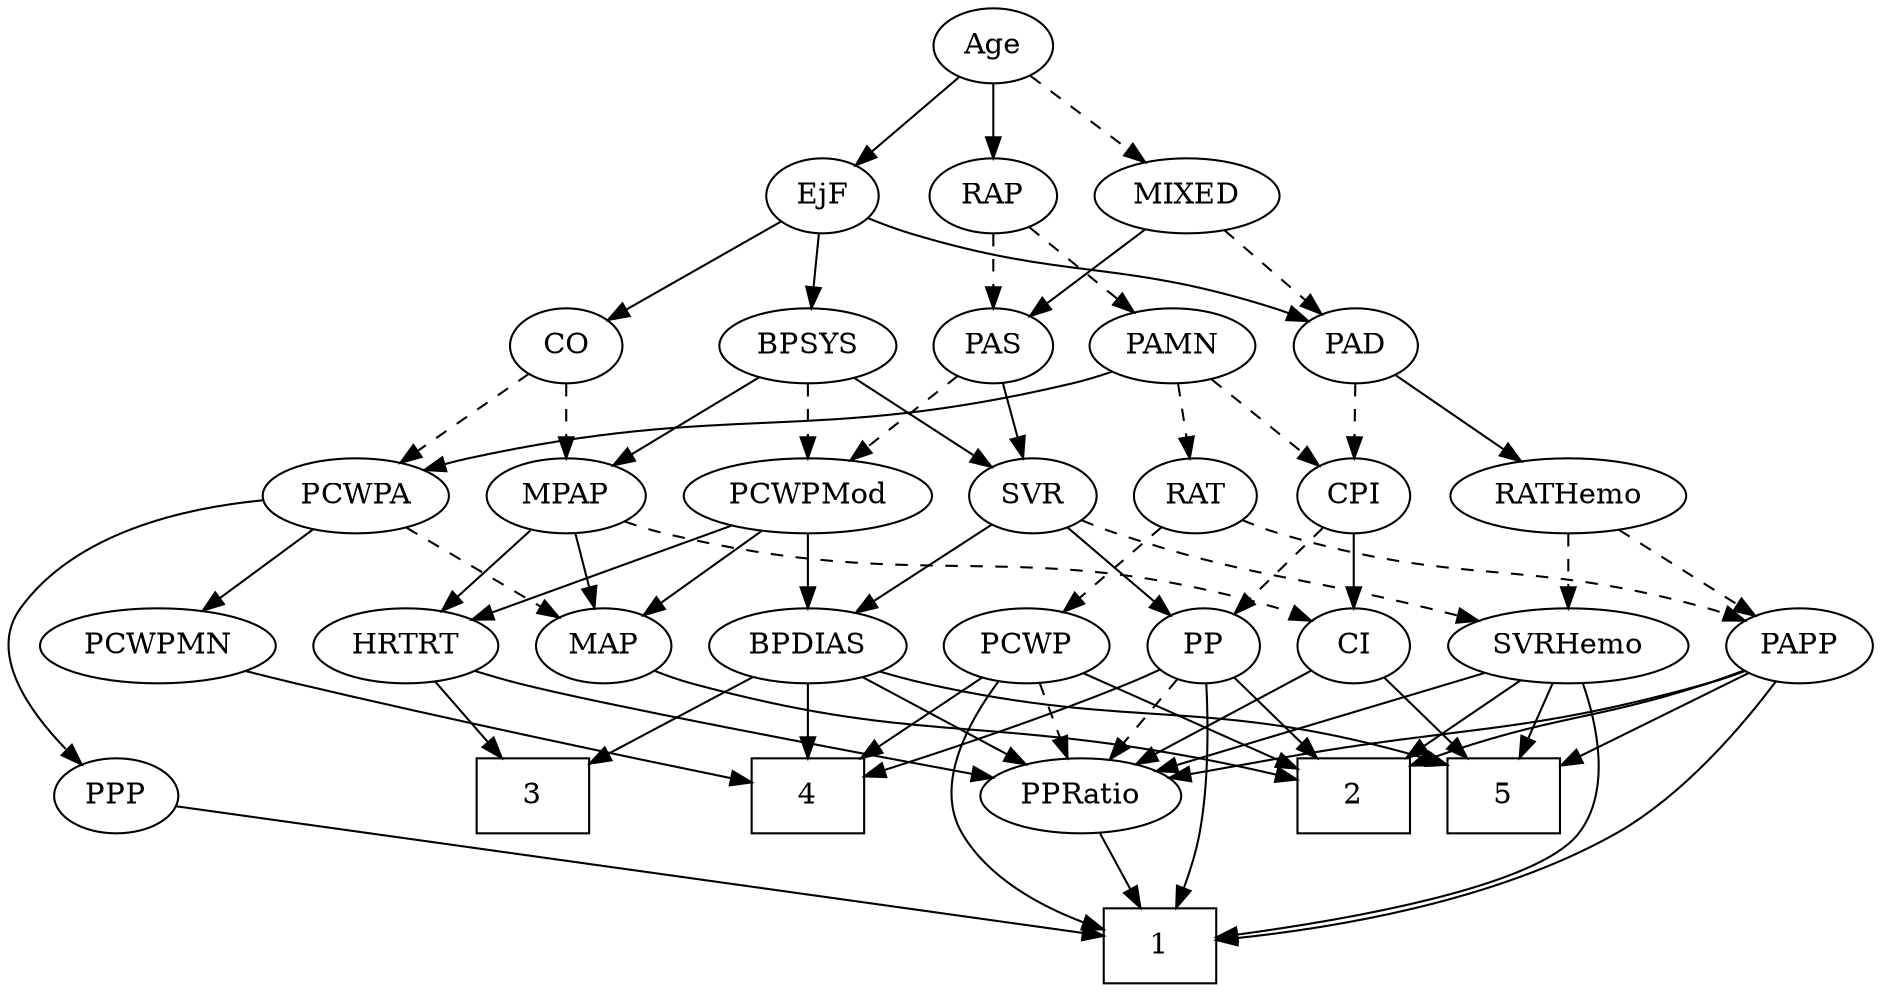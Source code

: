 strict digraph {
	graph [bb="0,0,825.8,468"];
	node [label="\N"];
	1	[height=0.5,
		pos="508.95,18",
		shape=box,
		width=0.75];
	2	[height=0.5,
		pos="597.95,90",
		shape=box,
		width=0.75];
	3	[height=0.5,
		pos="226.95,90",
		shape=box,
		width=0.75];
	4	[height=0.5,
		pos="351.95,90",
		shape=box,
		width=0.75];
	5	[height=0.5,
		pos="669.95,90",
		shape=box,
		width=0.75];
	Age	[height=0.5,
		pos="434.95,450",
		width=0.75];
	EjF	[height=0.5,
		pos="356.95,378",
		width=0.75];
	Age -> EjF	[pos="e,372.33,392.8 419.54,435.17 408.22,425.01 392.64,411.03 379.86,399.56",
		style=solid];
	RAP	[height=0.5,
		pos="434.95,378",
		width=0.77632];
	Age -> RAP	[pos="e,434.95,396.1 434.95,431.7 434.95,423.98 434.95,414.71 434.95,406.11",
		style=solid];
	MIXED	[height=0.5,
		pos="520.95,378",
		width=1.1193];
	Age -> MIXED	[pos="e,502.33,394.16 451.53,435.5 463.69,425.61 480.45,411.96 494.46,400.56",
		style=dashed];
	BPSYS	[height=0.5,
		pos="351.95,306",
		width=1.0471];
	EjF -> BPSYS	[pos="e,353.17,324.1 355.72,359.7 355.17,351.98 354.5,342.71 353.89,334.11",
		style=solid];
	PAD	[height=0.5,
		pos="598.95,306",
		width=0.79437];
	EjF -> PAD	[pos="e,577.15,317.66 378.82,367.1 384.93,364.56 391.63,361.99 397.95,360 468.71,337.71 490.51,347.27 560.95,324 563.21,323.25 565.52,\
322.42 567.82,321.53",
		style=solid];
	CO	[height=0.5,
		pos="246.95,306",
		width=0.75];
	EjF -> CO	[pos="e,265.89,319.05 337.79,364.81 320.28,353.67 294.19,337.06 274.46,324.5",
		style=solid];
	PAS	[height=0.5,
		pos="434.95,306",
		width=0.75];
	RAP -> PAS	[pos="e,434.95,324.1 434.95,359.7 434.95,351.98 434.95,342.71 434.95,334.11",
		style=dashed];
	PAMN	[height=0.5,
		pos="515.95,306",
		width=1.011];
	RAP -> PAMN	[pos="e,498.58,322.01 450.96,363.17 462.33,353.34 477.84,339.93 490.86,328.69",
		style=dashed];
	MIXED -> PAD	[pos="e,583.28,321.07 538.26,361.46 549.31,351.55 563.76,338.59 575.78,327.79",
		style=dashed];
	MIXED -> PAS	[pos="e,451.54,320.5 502.29,361.81 489.77,351.62 473.15,338.09 459.55,327.02",
		style=solid];
	MPAP	[height=0.5,
		pos="246.95,234",
		width=0.97491];
	MAP	[height=0.5,
		pos="260.95,162",
		width=0.84854];
	MPAP -> MAP	[pos="e,257.5,180.28 250.34,216.05 251.88,208.35 253.75,199.03 255.48,190.36",
		style=solid];
	CI	[height=0.5,
		pos="598.95,162",
		width=0.75];
	MPAP -> CI	[pos="e,578.44,174.02 273.15,221.71 278.93,219.55 285.08,217.5 290.95,216 409.1,185.81 445.98,214.45 562.95,180 564.89,179.43 566.86,178.77 \
568.82,178.04",
		style=dashed];
	HRTRT	[height=0.5,
		pos="172.95,162",
		width=1.1013];
	MPAP -> HRTRT	[pos="e,189.49,178.64 230.9,217.81 220.95,208.4 207.99,196.14 196.85,185.61",
		style=solid];
	BPSYS -> MPAP	[pos="e,267.55,248.73 330.96,291 315.26,280.54 293.6,266.1 276.21,254.5",
		style=solid];
	SVR	[height=0.5,
		pos="449.95,234",
		width=0.77632];
	BPSYS -> SVR	[pos="e,431.98,247.84 372.26,290.5 387.11,279.89 407.4,265.4 423.51,253.88",
		style=solid];
	PCWPMod	[height=0.5,
		pos="351.95,234",
		width=1.4443];
	BPSYS -> PCWPMod	[pos="e,351.95,252.1 351.95,287.7 351.95,279.98 351.95,270.71 351.95,262.11",
		style=dashed];
	RATHemo	[height=0.5,
		pos="693.95,234",
		width=1.3721];
	PAD -> RATHemo	[pos="e,672.85,250.55 616.82,291.83 630.24,281.94 648.93,268.18 664.54,256.67",
		style=solid];
	CPI	[height=0.5,
		pos="596.95,234",
		width=0.75];
	PAD -> CPI	[pos="e,597.44,252.1 598.46,287.7 598.24,279.98 597.97,270.71 597.73,262.11",
		style=dashed];
	CO -> MPAP	[pos="e,246.95,252.1 246.95,287.7 246.95,279.98 246.95,270.71 246.95,262.11",
		style=dashed];
	PCWPA	[height=0.5,
		pos="151.95,234",
		width=1.1555];
	CO -> PCWPA	[pos="e,172.23,249.94 229.53,292.16 215.88,282.1 196.6,267.9 180.68,256.17",
		style=dashed];
	PAS -> SVR	[pos="e,446.25,252.28 438.58,288.05 440.25,280.26 442.28,270.82 444.15,262.08",
		style=solid];
	PAS -> PCWPMod	[pos="e,370.93,251.01 418.55,291.17 407.21,281.6 391.85,268.65 378.75,257.6",
		style=dashed];
	PAMN -> CPI	[pos="e,581.06,248.74 533.53,289.81 545.13,279.78 560.48,266.52 573.17,255.55",
		style=dashed];
	RAT	[height=0.5,
		pos="522.95,234",
		width=0.75827];
	PAMN -> RAT	[pos="e,521.24,252.1 517.68,287.7 518.45,279.98 519.38,270.71 520.24,262.11",
		style=dashed];
	PAMN -> PCWPA	[pos="e,182.7,246.28 489.14,293.73 483.23,291.57 476.94,289.51 470.95,288 354.43,258.57 320.03,279.12 202.95,252 199.53,251.21 196.01,\
250.28 192.5,249.28",
		style=solid];
	SVRHemo	[height=0.5,
		pos="693.95,162",
		width=1.3902];
	RATHemo -> SVRHemo	[pos="e,693.95,180.1 693.95,215.7 693.95,207.98 693.95,198.71 693.95,190.11",
		style=dashed];
	PAPP	[height=0.5,
		pos="793.95,162",
		width=0.88464];
	RATHemo -> PAPP	[pos="e,774.66,176.5 715.65,217.81 730.48,207.43 750.27,193.58 766.24,182.4",
		style=dashed];
	PP	[height=0.5,
		pos="526.95,162",
		width=0.75];
	CPI -> PP	[pos="e,541.44,177.49 582.45,218.5 572.69,208.73 559.64,195.69 548.65,184.7",
		style=dashed];
	CPI -> CI	[pos="e,598.46,180.1 597.45,215.7 597.67,207.98 597.93,198.71 598.18,190.11",
		style=solid];
	PCWP	[height=0.5,
		pos="446.95,162",
		width=0.97491];
	RAT -> PCWP	[pos="e,463.36,178.11 507.57,218.83 497.04,209.13 482.86,196.08 470.87,185.03",
		style=dashed];
	RAT -> PAPP	[pos="e,769.97,173.92 544.31,222.39 549.65,220.03 555.43,217.73 560.95,216 643.82,190.09 669.74,204.76 752.95,180 755.41,179.27 757.92,\
178.44 760.43,177.55",
		style=dashed];
	SVR -> SVRHemo	[pos="e,656.56,174.03 471.58,222.22 476.56,219.98 481.88,217.76 486.95,216 550.89,193.77 569.52,197.38 634.95,180 638.78,178.98 642.75,\
177.9 646.72,176.8",
		style=dashed];
	BPDIAS	[height=0.5,
		pos="351.95,162",
		width=1.1735];
	SVR -> BPDIAS	[pos="e,372.87,177.94 431.98,220.16 417.77,210.01 397.64,195.64 381.13,183.84",
		style=solid];
	SVR -> PP	[pos="e,511.66,176.91 465.53,218.83 476.57,208.81 491.54,195.19 503.95,183.92",
		style=solid];
	PCWPMod -> BPDIAS	[pos="e,351.95,180.1 351.95,215.7 351.95,207.98 351.95,198.71 351.95,190.11",
		style=solid];
	PCWPMod -> MAP	[pos="e,278.76,176.7 331.3,217.12 318.19,207.03 301.1,193.88 287.05,183.07",
		style=solid];
	PCWPMod -> HRTRT	[pos="e,201.88,174.31 318.7,220 288.28,208.1 243.28,190.5 211.34,178.01",
		style=solid];
	PCWPMN	[height=0.5,
		pos="64.952,162",
		width=1.3902];
	PCWPA -> PCWPMN	[pos="e,84.396,178.64 133.07,217.81 121.16,208.22 105.56,195.67 92.297,185",
		style=solid];
	PCWPA -> MAP	[pos="e,240.86,175.9 174.27,218.67 191.08,207.87 214.25,192.99 232.4,181.33",
		style=dashed];
	PPP	[height=0.5,
		pos="44.952,90",
		width=0.75];
	PCWPA -> PPP	[pos="e,30.326,105.15 110.89,230.48 76.536,225.96 29.476,213.57 5.9524,180 -8.7884,158.97 7.7986,131.47 23.664,112.64",
		style=solid];
	PCWPMN -> 4	[pos="e,324.82,96.828 102.33,149.91 109.49,147.88 116.94,145.82 123.95,144 190.91,126.58 269.64,108.89 314.88,98.995",
		style=solid];
	SVRHemo -> 1	[pos="e,536.24,22.272 702.88,144.05 711.74,124.62 721.89,92.789 705.95,72 686.65,46.82 597.88,30.926 546.33,23.653",
		style=solid];
	SVRHemo -> 2	[pos="e,621.56,108.21 672.65,145.46 660.11,136.33 644.02,124.59 629.98,114.35",
		style=solid];
	SVRHemo -> 5	[pos="e,675.88,108.28 688.14,144.05 685.44,136.18 682.16,126.62 679.14,117.79",
		style=solid];
	PPRatio	[height=0.5,
		pos="474.95,90",
		width=1.1013];
	SVRHemo -> PPRatio	[pos="e,506.54,101.1 657.79,149.44 618.84,136.99 556.99,117.22 516.18,104.18",
		style=solid];
	BPDIAS -> 3	[pos="e,254.2,106.26 327.26,147.17 308.91,136.9 283.6,122.73 263,111.19",
		style=solid];
	BPDIAS -> 4	[pos="e,351.95,108.1 351.95,143.7 351.95,135.98 351.95,126.71 351.95,118.11",
		style=solid];
	BPDIAS -> 5	[pos="e,642.76,104.83 383,149.73 389.53,147.62 396.42,145.59 402.95,144 500.87,120.23 532.7,137.39 633.15,107.75",
		style=solid];
	BPDIAS -> PPRatio	[pos="e,451.12,104.56 376.25,147.17 395.16,136.41 421.58,121.38 442.33,109.57",
		style=solid];
	MAP -> 2	[pos="e,570.63,97.728 284.3,149.96 289.68,147.73 295.44,145.59 300.95,144 397.41,116.16 425.42,127.25 523.95,108 535.96,105.65 548.99,\
102.77 560.72,100.06",
		style=solid];
	PP -> 1	[pos="e,515.04,36.429 527.6,143.82 527.99,125.81 527.81,96.746 523.95,72 522.63,63.496 520.38,54.421 518.02,46.227",
		style=solid];
	PP -> 2	[pos="e,580.5,108.2 541.66,146.5 550.75,137.54 562.64,125.81 573.15,115.45",
		style=solid];
	PP -> 4	[pos="e,379.1,100.65 505.75,150.66 500.92,148.39 495.79,146.06 490.95,144 456.63,129.38 416.78,114.38 388.57,104.09",
		style=solid];
	PP -> PPRatio	[pos="e,487.19,107.47 515.41,145.46 508.93,136.74 500.7,125.65 493.35,115.76",
		style=dashed];
	PPP -> 1	[pos="e,481.81,23.095 71.228,85.036 149.42,73.24 380.8,38.334 471.69,24.621",
		style=solid];
	PPRatio -> 1	[pos="e,500.56,36.275 483.18,72.055 487.05,64.091 491.75,54.411 496.08,45.51",
		style=solid];
	PCWP -> 1	[pos="e,481.58,28.33 436.48,144.64 426.03,126.04 413.21,95.251 425.95,72 435.86,53.909 454.87,41.098 472.2,32.608",
		style=solid];
	PCWP -> 2	[pos="e,570.81,103.58 472.23,149.28 496.63,137.97 533.86,120.71 561.48,107.91",
		style=solid];
	PCWP -> 4	[pos="e,375.18,108.11 427.73,146.83 415.04,137.48 398.11,125.01 383.48,114.23",
		style=solid];
	PCWP -> PPRatio	[pos="e,468.24,107.79 453.73,144.05 456.96,135.97 460.9,126.12 464.51,117.11",
		style=dashed];
	CI -> 5	[pos="e,652.5,108.2 613.66,146.5 622.75,137.54 634.64,125.81 645.15,115.45",
		style=solid];
	CI -> PPRatio	[pos="e,499.08,104.62 579.03,149.75 559.9,138.95 530.64,122.44 508.01,109.66",
		style=solid];
	PAPP -> 1	[pos="e,536.3,20.118 785.47,144.46 774.2,124.21 752.36,90.332 723.95,72 668.81,36.421 591.61,24.725 546.29,20.881",
		style=solid];
	PAPP -> 2	[pos="e,625.29,104.42 769.39,150.35 764.01,148.15 758.32,145.92 752.95,144 703.77,126.41 687.31,127.65 634.78,108.04",
		style=solid];
	PAPP -> 5	[pos="e,697.25,106.41 772.07,148.65 753.82,138.34 727.44,123.45 706.06,111.39",
		style=solid];
	PAPP -> PPRatio	[pos="e,510.5,98.001 769.97,150.09 764.46,147.85 758.56,145.67 752.95,144 670.17,119.33 646.79,124.28 561.95,108 548.46,105.41 533.81,\
102.56 520.43,99.946",
		style=solid];
	HRTRT -> 3	[pos="e,213.74,108.12 185.48,144.76 192.03,136.27 200.2,125.68 207.55,116.15",
		style=solid];
	HRTRT -> PPRatio	[pos="e,439.42,98.137 202.45,149.85 208.52,147.75 214.91,145.69 220.95,144 240.78,138.45 361.88,113.78 429.46,100.15",
		style=solid];
}

